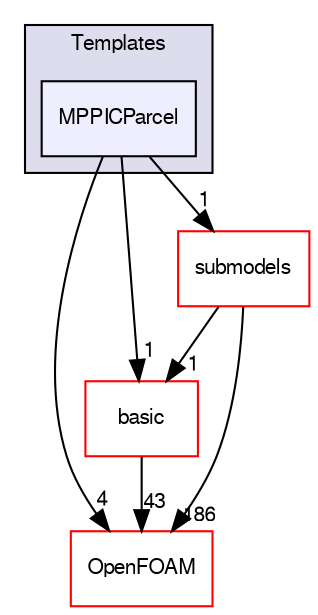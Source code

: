 digraph "src/lagrangian/intermediate/parcels/Templates/MPPICParcel" {
  bgcolor=transparent;
  compound=true
  node [ fontsize="10", fontname="FreeSans"];
  edge [ labelfontsize="10", labelfontname="FreeSans"];
  subgraph clusterdir_0e9805b96b2bf461314a136059d44950 {
    graph [ bgcolor="#ddddee", pencolor="black", label="Templates" fontname="FreeSans", fontsize="10", URL="dir_0e9805b96b2bf461314a136059d44950.html"]
  dir_faa4c92a8e58dc732cc7edb294caad34 [shape=box, label="MPPICParcel", style="filled", fillcolor="#eeeeff", pencolor="black", URL="dir_faa4c92a8e58dc732cc7edb294caad34.html"];
  }
  dir_c5473ff19b20e6ec4dfe5c310b3778a8 [shape=box label="OpenFOAM" color="red" URL="dir_c5473ff19b20e6ec4dfe5c310b3778a8.html"];
  dir_584e0ab0901b4327f36f4285cac7f2f8 [shape=box label="basic" color="red" URL="dir_584e0ab0901b4327f36f4285cac7f2f8.html"];
  dir_825de5f87f0ef3ae7d76ccd6a5458244 [shape=box label="submodels" color="red" URL="dir_825de5f87f0ef3ae7d76ccd6a5458244.html"];
  dir_584e0ab0901b4327f36f4285cac7f2f8->dir_c5473ff19b20e6ec4dfe5c310b3778a8 [headlabel="43", labeldistance=1.5 headhref="dir_001179_001706.html"];
  dir_825de5f87f0ef3ae7d76ccd6a5458244->dir_c5473ff19b20e6ec4dfe5c310b3778a8 [headlabel="186", labeldistance=1.5 headhref="dir_001203_001706.html"];
  dir_825de5f87f0ef3ae7d76ccd6a5458244->dir_584e0ab0901b4327f36f4285cac7f2f8 [headlabel="1", labeldistance=1.5 headhref="dir_001203_001179.html"];
  dir_faa4c92a8e58dc732cc7edb294caad34->dir_c5473ff19b20e6ec4dfe5c310b3778a8 [headlabel="4", labeldistance=1.5 headhref="dir_001295_001706.html"];
  dir_faa4c92a8e58dc732cc7edb294caad34->dir_584e0ab0901b4327f36f4285cac7f2f8 [headlabel="1", labeldistance=1.5 headhref="dir_001295_001179.html"];
  dir_faa4c92a8e58dc732cc7edb294caad34->dir_825de5f87f0ef3ae7d76ccd6a5458244 [headlabel="1", labeldistance=1.5 headhref="dir_001295_001203.html"];
}
